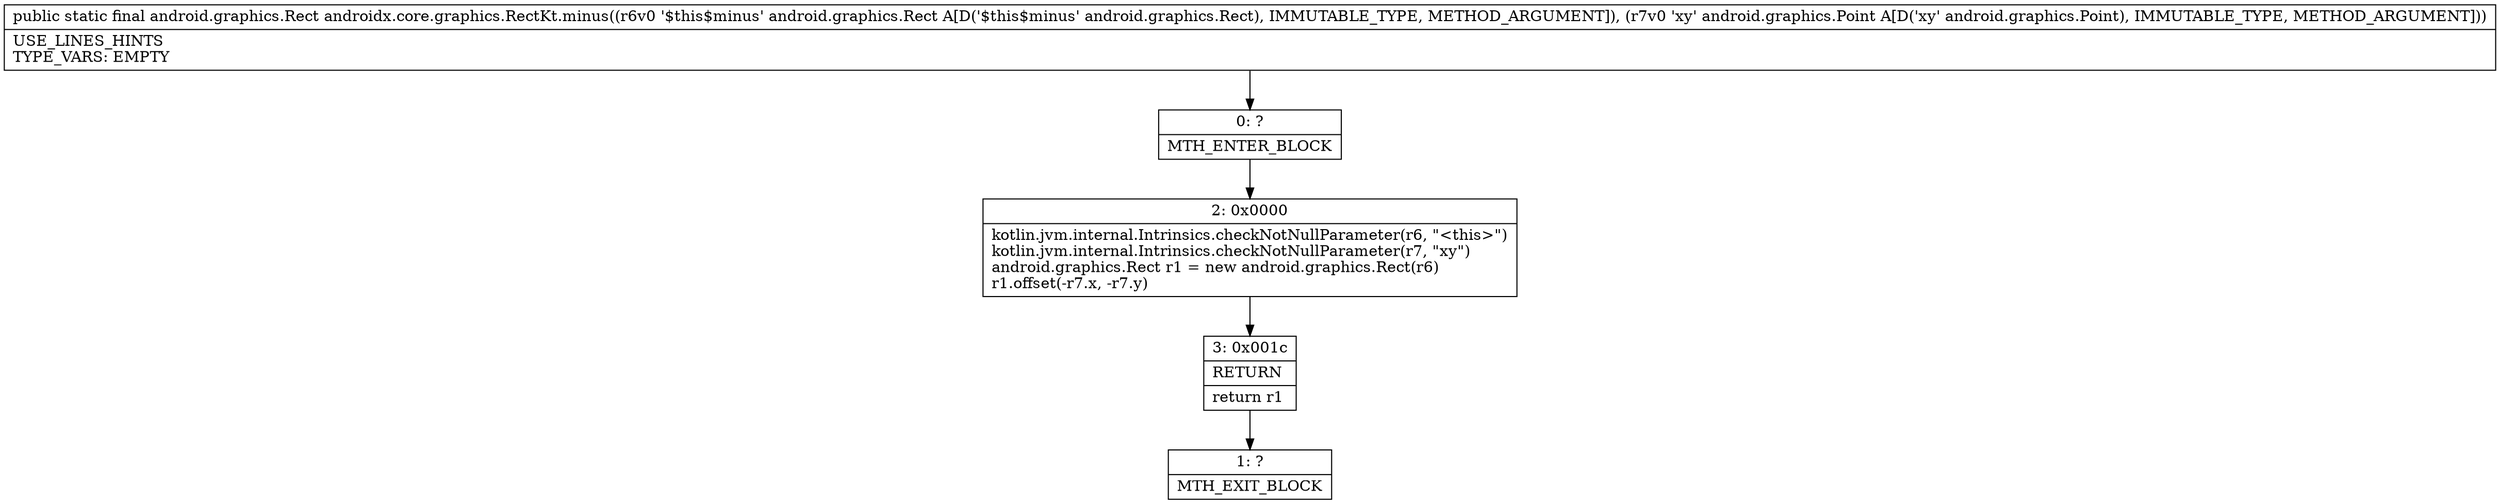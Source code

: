 digraph "CFG forandroidx.core.graphics.RectKt.minus(Landroid\/graphics\/Rect;Landroid\/graphics\/Point;)Landroid\/graphics\/Rect;" {
Node_0 [shape=record,label="{0\:\ ?|MTH_ENTER_BLOCK\l}"];
Node_2 [shape=record,label="{2\:\ 0x0000|kotlin.jvm.internal.Intrinsics.checkNotNullParameter(r6, \"\<this\>\")\lkotlin.jvm.internal.Intrinsics.checkNotNullParameter(r7, \"xy\")\landroid.graphics.Rect r1 = new android.graphics.Rect(r6)\lr1.offset(\-r7.x, \-r7.y)\l}"];
Node_3 [shape=record,label="{3\:\ 0x001c|RETURN\l|return r1\l}"];
Node_1 [shape=record,label="{1\:\ ?|MTH_EXIT_BLOCK\l}"];
MethodNode[shape=record,label="{public static final android.graphics.Rect androidx.core.graphics.RectKt.minus((r6v0 '$this$minus' android.graphics.Rect A[D('$this$minus' android.graphics.Rect), IMMUTABLE_TYPE, METHOD_ARGUMENT]), (r7v0 'xy' android.graphics.Point A[D('xy' android.graphics.Point), IMMUTABLE_TYPE, METHOD_ARGUMENT]))  | USE_LINES_HINTS\lTYPE_VARS: EMPTY\l}"];
MethodNode -> Node_0;Node_0 -> Node_2;
Node_2 -> Node_3;
Node_3 -> Node_1;
}


